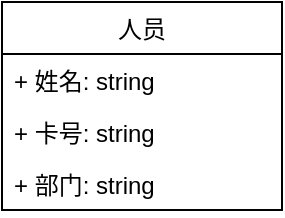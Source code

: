 <mxfile version="14.6.13" type="device"><diagram id="Bfc0rugBsH569nbIfP42" name="第 1 页"><mxGraphModel dx="946" dy="672" grid="1" gridSize="10" guides="1" tooltips="1" connect="1" arrows="1" fold="1" page="1" pageScale="1" pageWidth="827" pageHeight="1169" math="0" shadow="0"><root><mxCell id="0"/><mxCell id="1" parent="0"/><mxCell id="tE9UcTOnjwwbnKz9Tktc-1" value="人员" style="swimlane;fontStyle=0;childLayout=stackLayout;horizontal=1;startSize=26;fillColor=none;horizontalStack=0;resizeParent=1;resizeParentMax=0;resizeLast=0;collapsible=1;marginBottom=0;" vertex="1" parent="1"><mxGeometry x="290" y="210" width="140" height="104" as="geometry"/></mxCell><mxCell id="tE9UcTOnjwwbnKz9Tktc-2" value="+ 姓名: string" style="text;strokeColor=none;fillColor=none;align=left;verticalAlign=top;spacingLeft=4;spacingRight=4;overflow=hidden;rotatable=0;points=[[0,0.5],[1,0.5]];portConstraint=eastwest;" vertex="1" parent="tE9UcTOnjwwbnKz9Tktc-1"><mxGeometry y="26" width="140" height="26" as="geometry"/></mxCell><mxCell id="tE9UcTOnjwwbnKz9Tktc-3" value="+ 卡号: string" style="text;strokeColor=none;fillColor=none;align=left;verticalAlign=top;spacingLeft=4;spacingRight=4;overflow=hidden;rotatable=0;points=[[0,0.5],[1,0.5]];portConstraint=eastwest;" vertex="1" parent="tE9UcTOnjwwbnKz9Tktc-1"><mxGeometry y="52" width="140" height="26" as="geometry"/></mxCell><mxCell id="tE9UcTOnjwwbnKz9Tktc-4" value="+ 部门: string" style="text;strokeColor=none;fillColor=none;align=left;verticalAlign=top;spacingLeft=4;spacingRight=4;overflow=hidden;rotatable=0;points=[[0,0.5],[1,0.5]];portConstraint=eastwest;" vertex="1" parent="tE9UcTOnjwwbnKz9Tktc-1"><mxGeometry y="78" width="140" height="26" as="geometry"/></mxCell></root></mxGraphModel></diagram></mxfile>